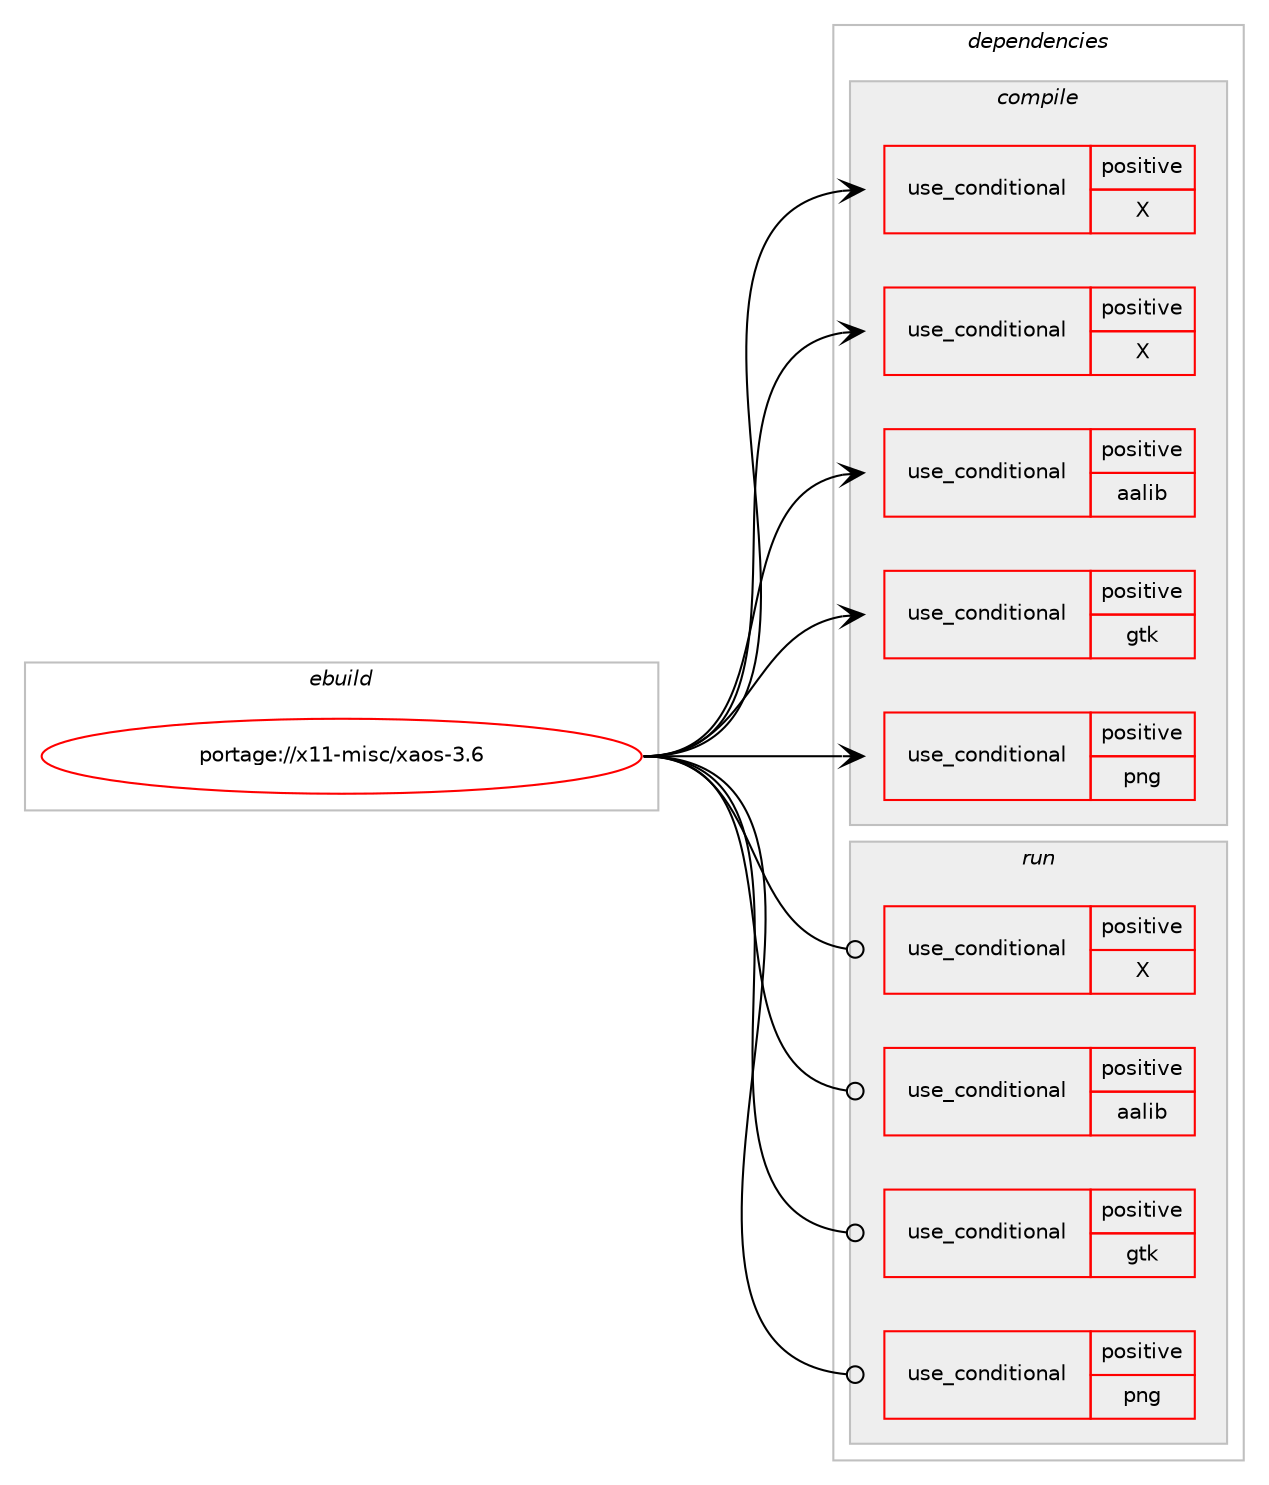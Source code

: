 digraph prolog {

# *************
# Graph options
# *************

newrank=true;
concentrate=true;
compound=true;
graph [rankdir=LR,fontname=Helvetica,fontsize=10,ranksep=1.5];#, ranksep=2.5, nodesep=0.2];
edge  [arrowhead=vee];
node  [fontname=Helvetica,fontsize=10];

# **********
# The ebuild
# **********

subgraph cluster_leftcol {
color=gray;
rank=same;
label=<<i>ebuild</i>>;
id [label="portage://x11-misc/xaos-3.6", color=red, width=4, href="../x11-misc/xaos-3.6.svg"];
}

# ****************
# The dependencies
# ****************

subgraph cluster_midcol {
color=gray;
label=<<i>dependencies</i>>;
subgraph cluster_compile {
fillcolor="#eeeeee";
style=filled;
label=<<i>compile</i>>;
subgraph cond119728 {
dependency230319 [label=<<TABLE BORDER="0" CELLBORDER="1" CELLSPACING="0" CELLPADDING="4"><TR><TD ROWSPAN="3" CELLPADDING="10">use_conditional</TD></TR><TR><TD>positive</TD></TR><TR><TD>X</TD></TR></TABLE>>, shape=none, color=red];
# *** BEGIN UNKNOWN DEPENDENCY TYPE (TODO) ***
# dependency230319 -> package_dependency(portage://x11-misc/xaos-3.6,install,no,x11-base,xorg-proto,none,[,,],[],[])
# *** END UNKNOWN DEPENDENCY TYPE (TODO) ***

}
id:e -> dependency230319:w [weight=20,style="solid",arrowhead="vee"];
subgraph cond119729 {
dependency230320 [label=<<TABLE BORDER="0" CELLBORDER="1" CELLSPACING="0" CELLPADDING="4"><TR><TD ROWSPAN="3" CELLPADDING="10">use_conditional</TD></TR><TR><TD>positive</TD></TR><TR><TD>X</TD></TR></TABLE>>, shape=none, color=red];
# *** BEGIN UNKNOWN DEPENDENCY TYPE (TODO) ***
# dependency230320 -> package_dependency(portage://x11-misc/xaos-3.6,install,no,x11-libs,libX11,none,[,,],[],[])
# *** END UNKNOWN DEPENDENCY TYPE (TODO) ***

# *** BEGIN UNKNOWN DEPENDENCY TYPE (TODO) ***
# dependency230320 -> package_dependency(portage://x11-misc/xaos-3.6,install,no,x11-libs,libXext,none,[,,],[],[])
# *** END UNKNOWN DEPENDENCY TYPE (TODO) ***

# *** BEGIN UNKNOWN DEPENDENCY TYPE (TODO) ***
# dependency230320 -> package_dependency(portage://x11-misc/xaos-3.6,install,no,x11-libs,libXxf86vm,none,[,,],[],[])
# *** END UNKNOWN DEPENDENCY TYPE (TODO) ***

}
id:e -> dependency230320:w [weight=20,style="solid",arrowhead="vee"];
subgraph cond119730 {
dependency230321 [label=<<TABLE BORDER="0" CELLBORDER="1" CELLSPACING="0" CELLPADDING="4"><TR><TD ROWSPAN="3" CELLPADDING="10">use_conditional</TD></TR><TR><TD>positive</TD></TR><TR><TD>aalib</TD></TR></TABLE>>, shape=none, color=red];
# *** BEGIN UNKNOWN DEPENDENCY TYPE (TODO) ***
# dependency230321 -> package_dependency(portage://x11-misc/xaos-3.6,install,no,media-libs,aalib,none,[,,],[],[])
# *** END UNKNOWN DEPENDENCY TYPE (TODO) ***

}
id:e -> dependency230321:w [weight=20,style="solid",arrowhead="vee"];
subgraph cond119731 {
dependency230322 [label=<<TABLE BORDER="0" CELLBORDER="1" CELLSPACING="0" CELLPADDING="4"><TR><TD ROWSPAN="3" CELLPADDING="10">use_conditional</TD></TR><TR><TD>positive</TD></TR><TR><TD>gtk</TD></TR></TABLE>>, shape=none, color=red];
# *** BEGIN UNKNOWN DEPENDENCY TYPE (TODO) ***
# dependency230322 -> package_dependency(portage://x11-misc/xaos-3.6,install,no,x11-libs,gtk+,none,[,,],[slot(2)],[])
# *** END UNKNOWN DEPENDENCY TYPE (TODO) ***

}
id:e -> dependency230322:w [weight=20,style="solid",arrowhead="vee"];
subgraph cond119732 {
dependency230323 [label=<<TABLE BORDER="0" CELLBORDER="1" CELLSPACING="0" CELLPADDING="4"><TR><TD ROWSPAN="3" CELLPADDING="10">use_conditional</TD></TR><TR><TD>positive</TD></TR><TR><TD>png</TD></TR></TABLE>>, shape=none, color=red];
# *** BEGIN UNKNOWN DEPENDENCY TYPE (TODO) ***
# dependency230323 -> package_dependency(portage://x11-misc/xaos-3.6,install,no,media-libs,libpng,none,[,,],[slot(0),equal],[])
# *** END UNKNOWN DEPENDENCY TYPE (TODO) ***

}
id:e -> dependency230323:w [weight=20,style="solid",arrowhead="vee"];
# *** BEGIN UNKNOWN DEPENDENCY TYPE (TODO) ***
# id -> package_dependency(portage://x11-misc/xaos-3.6,install,no,sci-libs,gsl,none,[,,],any_same_slot,[])
# *** END UNKNOWN DEPENDENCY TYPE (TODO) ***

# *** BEGIN UNKNOWN DEPENDENCY TYPE (TODO) ***
# id -> package_dependency(portage://x11-misc/xaos-3.6,install,no,sys-libs,zlib,none,[,,],[],[])
# *** END UNKNOWN DEPENDENCY TYPE (TODO) ***

}
subgraph cluster_compileandrun {
fillcolor="#eeeeee";
style=filled;
label=<<i>compile and run</i>>;
}
subgraph cluster_run {
fillcolor="#eeeeee";
style=filled;
label=<<i>run</i>>;
subgraph cond119733 {
dependency230324 [label=<<TABLE BORDER="0" CELLBORDER="1" CELLSPACING="0" CELLPADDING="4"><TR><TD ROWSPAN="3" CELLPADDING="10">use_conditional</TD></TR><TR><TD>positive</TD></TR><TR><TD>X</TD></TR></TABLE>>, shape=none, color=red];
# *** BEGIN UNKNOWN DEPENDENCY TYPE (TODO) ***
# dependency230324 -> package_dependency(portage://x11-misc/xaos-3.6,run,no,x11-libs,libX11,none,[,,],[],[])
# *** END UNKNOWN DEPENDENCY TYPE (TODO) ***

# *** BEGIN UNKNOWN DEPENDENCY TYPE (TODO) ***
# dependency230324 -> package_dependency(portage://x11-misc/xaos-3.6,run,no,x11-libs,libXext,none,[,,],[],[])
# *** END UNKNOWN DEPENDENCY TYPE (TODO) ***

# *** BEGIN UNKNOWN DEPENDENCY TYPE (TODO) ***
# dependency230324 -> package_dependency(portage://x11-misc/xaos-3.6,run,no,x11-libs,libXxf86vm,none,[,,],[],[])
# *** END UNKNOWN DEPENDENCY TYPE (TODO) ***

}
id:e -> dependency230324:w [weight=20,style="solid",arrowhead="odot"];
subgraph cond119734 {
dependency230325 [label=<<TABLE BORDER="0" CELLBORDER="1" CELLSPACING="0" CELLPADDING="4"><TR><TD ROWSPAN="3" CELLPADDING="10">use_conditional</TD></TR><TR><TD>positive</TD></TR><TR><TD>aalib</TD></TR></TABLE>>, shape=none, color=red];
# *** BEGIN UNKNOWN DEPENDENCY TYPE (TODO) ***
# dependency230325 -> package_dependency(portage://x11-misc/xaos-3.6,run,no,media-libs,aalib,none,[,,],[],[])
# *** END UNKNOWN DEPENDENCY TYPE (TODO) ***

}
id:e -> dependency230325:w [weight=20,style="solid",arrowhead="odot"];
subgraph cond119735 {
dependency230326 [label=<<TABLE BORDER="0" CELLBORDER="1" CELLSPACING="0" CELLPADDING="4"><TR><TD ROWSPAN="3" CELLPADDING="10">use_conditional</TD></TR><TR><TD>positive</TD></TR><TR><TD>gtk</TD></TR></TABLE>>, shape=none, color=red];
# *** BEGIN UNKNOWN DEPENDENCY TYPE (TODO) ***
# dependency230326 -> package_dependency(portage://x11-misc/xaos-3.6,run,no,x11-libs,gtk+,none,[,,],[slot(2)],[])
# *** END UNKNOWN DEPENDENCY TYPE (TODO) ***

}
id:e -> dependency230326:w [weight=20,style="solid",arrowhead="odot"];
subgraph cond119736 {
dependency230327 [label=<<TABLE BORDER="0" CELLBORDER="1" CELLSPACING="0" CELLPADDING="4"><TR><TD ROWSPAN="3" CELLPADDING="10">use_conditional</TD></TR><TR><TD>positive</TD></TR><TR><TD>png</TD></TR></TABLE>>, shape=none, color=red];
# *** BEGIN UNKNOWN DEPENDENCY TYPE (TODO) ***
# dependency230327 -> package_dependency(portage://x11-misc/xaos-3.6,run,no,media-libs,libpng,none,[,,],[slot(0),equal],[])
# *** END UNKNOWN DEPENDENCY TYPE (TODO) ***

}
id:e -> dependency230327:w [weight=20,style="solid",arrowhead="odot"];
# *** BEGIN UNKNOWN DEPENDENCY TYPE (TODO) ***
# id -> package_dependency(portage://x11-misc/xaos-3.6,run,no,sci-libs,gsl,none,[,,],any_same_slot,[])
# *** END UNKNOWN DEPENDENCY TYPE (TODO) ***

# *** BEGIN UNKNOWN DEPENDENCY TYPE (TODO) ***
# id -> package_dependency(portage://x11-misc/xaos-3.6,run,no,sys-libs,zlib,none,[,,],[],[])
# *** END UNKNOWN DEPENDENCY TYPE (TODO) ***

}
}

# **************
# The candidates
# **************

subgraph cluster_choices {
rank=same;
color=gray;
label=<<i>candidates</i>>;

}

}
